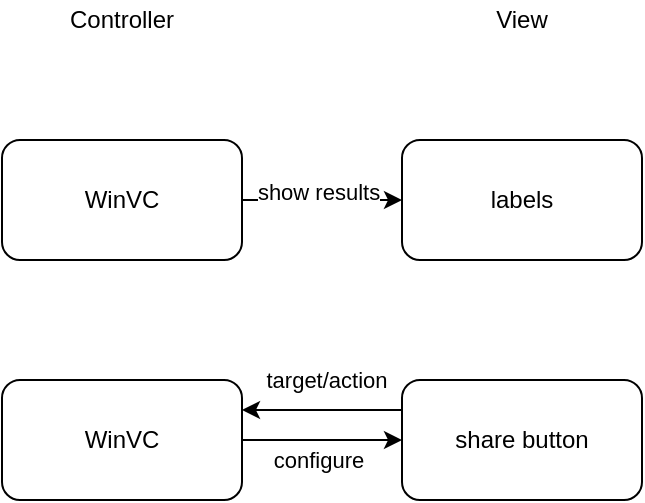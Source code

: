 <mxfile version="14.9.4" type="github">
  <diagram id="-04MJxCgii8V1juKe-Wr" name="Page-1">
    <mxGraphModel dx="1048" dy="655" grid="1" gridSize="10" guides="1" tooltips="1" connect="1" arrows="1" fold="1" page="1" pageScale="1" pageWidth="827" pageHeight="1169" math="0" shadow="0">
      <root>
        <mxCell id="0" />
        <mxCell id="1" parent="0" />
        <mxCell id="h3rpH7pl6p5MZ8tvlnKu-3" value="" style="edgeStyle=orthogonalEdgeStyle;rounded=0;orthogonalLoop=1;jettySize=auto;html=1;" edge="1" parent="1" source="h3rpH7pl6p5MZ8tvlnKu-1" target="h3rpH7pl6p5MZ8tvlnKu-2">
          <mxGeometry relative="1" as="geometry" />
        </mxCell>
        <mxCell id="h3rpH7pl6p5MZ8tvlnKu-4" value="show results" style="edgeLabel;html=1;align=center;verticalAlign=middle;resizable=0;points=[];" vertex="1" connectable="0" parent="h3rpH7pl6p5MZ8tvlnKu-3">
          <mxGeometry x="-0.068" y="4" relative="1" as="geometry">
            <mxPoint as="offset" />
          </mxGeometry>
        </mxCell>
        <mxCell id="h3rpH7pl6p5MZ8tvlnKu-1" value="WinVC" style="rounded=1;whiteSpace=wrap;html=1;" vertex="1" parent="1">
          <mxGeometry x="350" y="420" width="120" height="60" as="geometry" />
        </mxCell>
        <mxCell id="h3rpH7pl6p5MZ8tvlnKu-2" value="labels" style="rounded=1;whiteSpace=wrap;html=1;" vertex="1" parent="1">
          <mxGeometry x="550" y="420" width="120" height="60" as="geometry" />
        </mxCell>
        <mxCell id="h3rpH7pl6p5MZ8tvlnKu-5" value="" style="edgeStyle=orthogonalEdgeStyle;rounded=0;orthogonalLoop=1;jettySize=auto;html=1;" edge="1" parent="1" source="h3rpH7pl6p5MZ8tvlnKu-7" target="h3rpH7pl6p5MZ8tvlnKu-8">
          <mxGeometry relative="1" as="geometry" />
        </mxCell>
        <mxCell id="h3rpH7pl6p5MZ8tvlnKu-6" value="configure" style="edgeLabel;html=1;align=center;verticalAlign=middle;resizable=0;points=[];" vertex="1" connectable="0" parent="h3rpH7pl6p5MZ8tvlnKu-5">
          <mxGeometry x="-0.068" y="4" relative="1" as="geometry">
            <mxPoint y="14" as="offset" />
          </mxGeometry>
        </mxCell>
        <mxCell id="h3rpH7pl6p5MZ8tvlnKu-7" value="WinVC" style="rounded=1;whiteSpace=wrap;html=1;" vertex="1" parent="1">
          <mxGeometry x="350" y="540" width="120" height="60" as="geometry" />
        </mxCell>
        <mxCell id="h3rpH7pl6p5MZ8tvlnKu-8" value="share button" style="rounded=1;whiteSpace=wrap;html=1;" vertex="1" parent="1">
          <mxGeometry x="550" y="540" width="120" height="60" as="geometry" />
        </mxCell>
        <mxCell id="h3rpH7pl6p5MZ8tvlnKu-9" value="" style="endArrow=classic;html=1;entryX=1;entryY=0.25;entryDx=0;entryDy=0;exitX=0;exitY=0.25;exitDx=0;exitDy=0;" edge="1" parent="1" source="h3rpH7pl6p5MZ8tvlnKu-8" target="h3rpH7pl6p5MZ8tvlnKu-7">
          <mxGeometry width="50" height="50" relative="1" as="geometry">
            <mxPoint x="470" y="660" as="sourcePoint" />
            <mxPoint x="520" y="610" as="targetPoint" />
          </mxGeometry>
        </mxCell>
        <mxCell id="h3rpH7pl6p5MZ8tvlnKu-10" value="target/action" style="edgeLabel;html=1;align=center;verticalAlign=middle;resizable=0;points=[];" vertex="1" connectable="0" parent="h3rpH7pl6p5MZ8tvlnKu-9">
          <mxGeometry x="-0.04" relative="1" as="geometry">
            <mxPoint y="-15" as="offset" />
          </mxGeometry>
        </mxCell>
        <mxCell id="h3rpH7pl6p5MZ8tvlnKu-11" value="Controller" style="text;html=1;strokeColor=none;fillColor=none;align=center;verticalAlign=middle;whiteSpace=wrap;rounded=0;" vertex="1" parent="1">
          <mxGeometry x="390" y="350" width="40" height="20" as="geometry" />
        </mxCell>
        <mxCell id="h3rpH7pl6p5MZ8tvlnKu-12" value="View" style="text;html=1;strokeColor=none;fillColor=none;align=center;verticalAlign=middle;whiteSpace=wrap;rounded=0;" vertex="1" parent="1">
          <mxGeometry x="590" y="350" width="40" height="20" as="geometry" />
        </mxCell>
      </root>
    </mxGraphModel>
  </diagram>
</mxfile>
